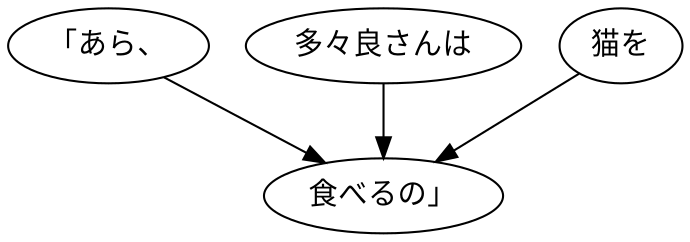 digraph graph3066 {
	node0 [label="「あら、"];
	node1 [label="多々良さんは"];
	node2 [label="猫を"];
	node3 [label="食べるの」"];
	node0 -> node3;
	node1 -> node3;
	node2 -> node3;
}
